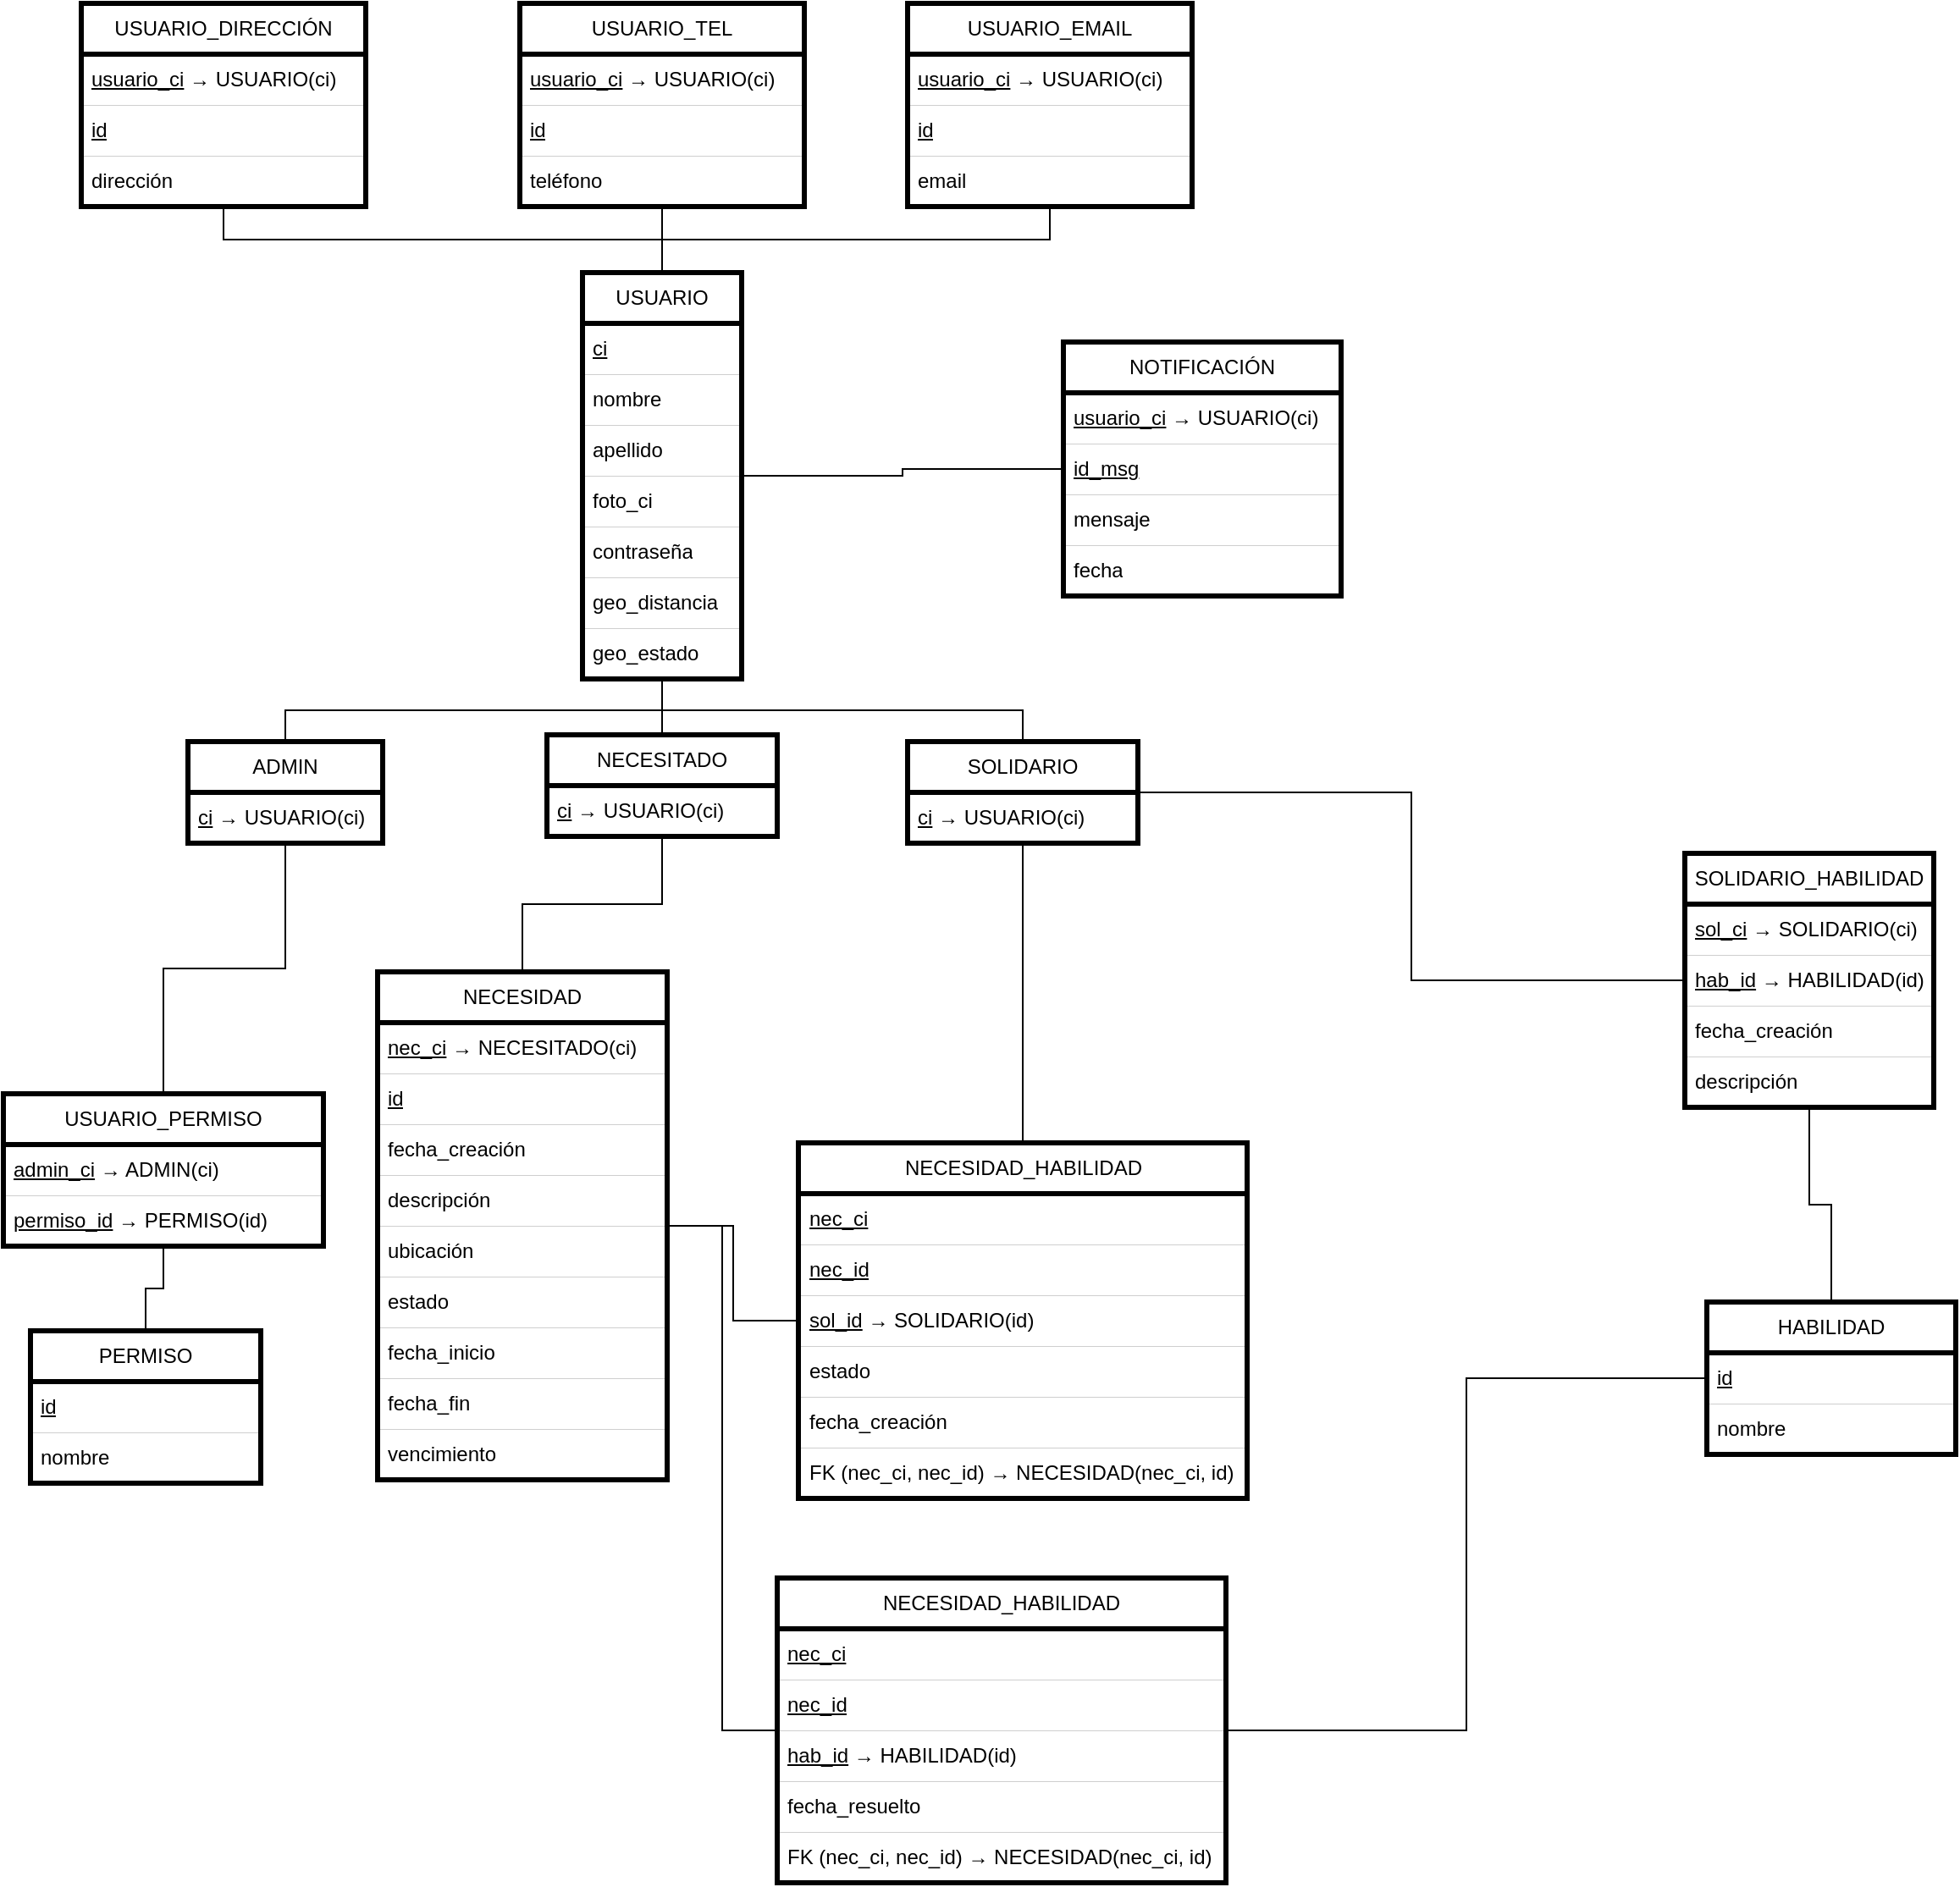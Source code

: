 <mxfile version="21.3.6">
  <diagram name="Página-1" id="zrf6kxMtCU2GZZKfEgIj">
    <mxGraphModel dx="2497" dy="1240" grid="0" gridSize="10" guides="1" tooltips="1" connect="1" arrows="1" fold="1" page="0" pageScale="1" pageWidth="827" pageHeight="1169" math="0" shadow="0">
      <root>
        <mxCell id="0" />
        <mxCell id="1" parent="0" />
        <mxCell id="dMZY4mZLo9hEpO47Zzg4-44" value="USUARIO" style="swimlane;fontStyle=0;childLayout=stackLayout;horizontal=1;startSize=30;horizontalStack=0;resizeParent=1;resizeParentMax=0;resizeLast=0;collapsible=1;marginBottom=0;whiteSpace=wrap;html=1;strokeWidth=3;" vertex="1" parent="1">
          <mxGeometry x="470" y="358" width="94" height="240" as="geometry" />
        </mxCell>
        <mxCell id="dMZY4mZLo9hEpO47Zzg4-45" value="&lt;u&gt;ci&lt;/u&gt;" style="text;strokeColor=default;fillColor=none;align=left;verticalAlign=middle;spacingLeft=4;spacingRight=4;overflow=hidden;points=[[0,0.5],[1,0.5]];portConstraint=eastwest;rotatable=0;whiteSpace=wrap;html=1;strokeWidth=0;" vertex="1" parent="dMZY4mZLo9hEpO47Zzg4-44">
          <mxGeometry y="30" width="94" height="30" as="geometry" />
        </mxCell>
        <mxCell id="dMZY4mZLo9hEpO47Zzg4-46" value="nombre" style="text;strokeColor=default;fillColor=none;align=left;verticalAlign=middle;spacingLeft=4;spacingRight=4;overflow=hidden;points=[[0,0.5],[1,0.5]];portConstraint=eastwest;rotatable=0;whiteSpace=wrap;html=1;strokeWidth=0;" vertex="1" parent="dMZY4mZLo9hEpO47Zzg4-44">
          <mxGeometry y="60" width="94" height="30" as="geometry" />
        </mxCell>
        <mxCell id="dMZY4mZLo9hEpO47Zzg4-47" value="apellido" style="text;strokeColor=default;fillColor=none;align=left;verticalAlign=middle;spacingLeft=4;spacingRight=4;overflow=hidden;points=[[0,0.5],[1,0.5]];portConstraint=eastwest;rotatable=0;whiteSpace=wrap;html=1;strokeWidth=0;" vertex="1" parent="dMZY4mZLo9hEpO47Zzg4-44">
          <mxGeometry y="90" width="94" height="30" as="geometry" />
        </mxCell>
        <mxCell id="dMZY4mZLo9hEpO47Zzg4-48" value="foto_ci" style="text;strokeColor=default;fillColor=none;align=left;verticalAlign=middle;spacingLeft=4;spacingRight=4;overflow=hidden;points=[[0,0.5],[1,0.5]];portConstraint=eastwest;rotatable=0;whiteSpace=wrap;html=1;strokeWidth=0;" vertex="1" parent="dMZY4mZLo9hEpO47Zzg4-44">
          <mxGeometry y="120" width="94" height="30" as="geometry" />
        </mxCell>
        <mxCell id="dMZY4mZLo9hEpO47Zzg4-49" value="contraseña" style="text;strokeColor=default;fillColor=none;align=left;verticalAlign=middle;spacingLeft=4;spacingRight=4;overflow=hidden;points=[[0,0.5],[1,0.5]];portConstraint=eastwest;rotatable=0;whiteSpace=wrap;html=1;strokeWidth=0;" vertex="1" parent="dMZY4mZLo9hEpO47Zzg4-44">
          <mxGeometry y="150" width="94" height="30" as="geometry" />
        </mxCell>
        <mxCell id="dMZY4mZLo9hEpO47Zzg4-53" value="geo_distancia" style="text;strokeColor=default;fillColor=none;align=left;verticalAlign=middle;spacingLeft=4;spacingRight=4;overflow=hidden;points=[[0,0.5],[1,0.5]];portConstraint=eastwest;rotatable=0;whiteSpace=wrap;html=1;strokeWidth=0;" vertex="1" parent="dMZY4mZLo9hEpO47Zzg4-44">
          <mxGeometry y="180" width="94" height="30" as="geometry" />
        </mxCell>
        <mxCell id="dMZY4mZLo9hEpO47Zzg4-52" value="geo_estado" style="text;strokeColor=default;fillColor=none;align=left;verticalAlign=middle;spacingLeft=4;spacingRight=4;overflow=hidden;points=[[0,0.5],[1,0.5]];portConstraint=eastwest;rotatable=0;whiteSpace=wrap;html=1;strokeWidth=0;" vertex="1" parent="dMZY4mZLo9hEpO47Zzg4-44">
          <mxGeometry y="210" width="94" height="30" as="geometry" />
        </mxCell>
        <mxCell id="dMZY4mZLo9hEpO47Zzg4-54" value="USUARIO_EMAIL" style="swimlane;fontStyle=0;childLayout=stackLayout;horizontal=1;startSize=30;horizontalStack=0;resizeParent=1;resizeParentMax=0;resizeLast=0;collapsible=1;marginBottom=0;whiteSpace=wrap;html=1;strokeWidth=3;" vertex="1" parent="1">
          <mxGeometry x="662" y="199" width="168" height="120" as="geometry" />
        </mxCell>
        <mxCell id="dMZY4mZLo9hEpO47Zzg4-55" value="&lt;span&gt;&lt;u&gt;usuario_ci&lt;/u&gt; → USUARIO(ci)&lt;br&gt;&lt;/span&gt;" style="text;strokeColor=default;fillColor=none;align=left;verticalAlign=middle;spacingLeft=4;spacingRight=4;overflow=hidden;points=[[0,0.5],[1,0.5]];portConstraint=eastwest;rotatable=0;whiteSpace=wrap;html=1;fontStyle=0;strokeWidth=0;" vertex="1" parent="dMZY4mZLo9hEpO47Zzg4-54">
          <mxGeometry y="30" width="168" height="30" as="geometry" />
        </mxCell>
        <mxCell id="dMZY4mZLo9hEpO47Zzg4-56" value="id" style="text;strokeColor=default;fillColor=none;align=left;verticalAlign=middle;spacingLeft=4;spacingRight=4;overflow=hidden;points=[[0,0.5],[1,0.5]];portConstraint=eastwest;rotatable=0;whiteSpace=wrap;html=1;fontStyle=4;strokeWidth=0;" vertex="1" parent="dMZY4mZLo9hEpO47Zzg4-54">
          <mxGeometry y="60" width="168" height="30" as="geometry" />
        </mxCell>
        <mxCell id="dMZY4mZLo9hEpO47Zzg4-57" value="email" style="text;strokeColor=default;fillColor=none;align=left;verticalAlign=middle;spacingLeft=4;spacingRight=4;overflow=hidden;points=[[0,0.5],[1,0.5]];portConstraint=eastwest;rotatable=0;whiteSpace=wrap;html=1;strokeWidth=0;" vertex="1" parent="dMZY4mZLo9hEpO47Zzg4-54">
          <mxGeometry y="90" width="168" height="30" as="geometry" />
        </mxCell>
        <mxCell id="dMZY4mZLo9hEpO47Zzg4-62" value="" style="endArrow=none;html=1;rounded=0;edgeStyle=elbowEdgeStyle;strokeWidth=1;elbow=vertical;" edge="1" parent="1" source="dMZY4mZLo9hEpO47Zzg4-44" target="dMZY4mZLo9hEpO47Zzg4-54">
          <mxGeometry width="50" height="50" relative="1" as="geometry">
            <mxPoint x="417" y="271" as="sourcePoint" />
            <mxPoint x="467" y="221" as="targetPoint" />
          </mxGeometry>
        </mxCell>
        <mxCell id="dMZY4mZLo9hEpO47Zzg4-63" value="NOTIFICACIÓN" style="swimlane;fontStyle=0;childLayout=stackLayout;horizontal=1;startSize=30;horizontalStack=0;resizeParent=1;resizeParentMax=0;resizeLast=0;collapsible=1;marginBottom=0;whiteSpace=wrap;html=1;strokeWidth=3;" vertex="1" parent="1">
          <mxGeometry x="754" y="399" width="164" height="150" as="geometry" />
        </mxCell>
        <mxCell id="dMZY4mZLo9hEpO47Zzg4-64" value="&lt;u&gt;usuario_ci&lt;/u&gt; → USUARIO(ci)" style="text;strokeColor=default;fillColor=none;align=left;verticalAlign=middle;spacingLeft=4;spacingRight=4;overflow=hidden;points=[[0,0.5],[1,0.5]];portConstraint=eastwest;rotatable=0;whiteSpace=wrap;html=1;strokeWidth=0;" vertex="1" parent="dMZY4mZLo9hEpO47Zzg4-63">
          <mxGeometry y="30" width="164" height="30" as="geometry" />
        </mxCell>
        <mxCell id="dMZY4mZLo9hEpO47Zzg4-65" value="id_msg" style="text;strokeColor=default;fillColor=none;align=left;verticalAlign=middle;spacingLeft=4;spacingRight=4;overflow=hidden;points=[[0,0.5],[1,0.5]];portConstraint=eastwest;rotatable=0;whiteSpace=wrap;html=1;fontStyle=4;strokeWidth=0;" vertex="1" parent="dMZY4mZLo9hEpO47Zzg4-63">
          <mxGeometry y="60" width="164" height="30" as="geometry" />
        </mxCell>
        <mxCell id="dMZY4mZLo9hEpO47Zzg4-66" value="mensaje" style="text;strokeColor=default;fillColor=none;align=left;verticalAlign=middle;spacingLeft=4;spacingRight=4;overflow=hidden;points=[[0,0.5],[1,0.5]];portConstraint=eastwest;rotatable=0;whiteSpace=wrap;html=1;strokeWidth=0;" vertex="1" parent="dMZY4mZLo9hEpO47Zzg4-63">
          <mxGeometry y="90" width="164" height="30" as="geometry" />
        </mxCell>
        <mxCell id="dMZY4mZLo9hEpO47Zzg4-67" value="fecha" style="text;strokeColor=default;fillColor=none;align=left;verticalAlign=middle;spacingLeft=4;spacingRight=4;overflow=hidden;points=[[0,0.5],[1,0.5]];portConstraint=eastwest;rotatable=0;whiteSpace=wrap;html=1;strokeWidth=0;" vertex="1" parent="dMZY4mZLo9hEpO47Zzg4-63">
          <mxGeometry y="120" width="164" height="30" as="geometry" />
        </mxCell>
        <mxCell id="dMZY4mZLo9hEpO47Zzg4-71" value="" style="endArrow=none;html=1;rounded=0;edgeStyle=elbowEdgeStyle;strokeWidth=1;" edge="1" parent="1" source="dMZY4mZLo9hEpO47Zzg4-63" target="dMZY4mZLo9hEpO47Zzg4-44">
          <mxGeometry width="50" height="50" relative="1" as="geometry">
            <mxPoint x="480" y="488" as="sourcePoint" />
            <mxPoint x="383" y="308" as="targetPoint" />
          </mxGeometry>
        </mxCell>
        <mxCell id="dMZY4mZLo9hEpO47Zzg4-72" value="ADMIN" style="swimlane;fontStyle=0;childLayout=stackLayout;horizontal=1;startSize=30;horizontalStack=0;resizeParent=1;resizeParentMax=0;resizeLast=0;collapsible=1;marginBottom=0;whiteSpace=wrap;html=1;strokeWidth=3;" vertex="1" parent="1">
          <mxGeometry x="237" y="635" width="115" height="60" as="geometry">
            <mxRectangle x="470" y="633" width="72" height="30" as="alternateBounds" />
          </mxGeometry>
        </mxCell>
        <mxCell id="dMZY4mZLo9hEpO47Zzg4-73" value="&lt;u&gt;ci&lt;/u&gt; → USUARIO(ci)" style="text;strokeColor=default;fillColor=none;align=left;verticalAlign=middle;spacingLeft=4;spacingRight=4;overflow=hidden;points=[[0,0.5],[1,0.5]];portConstraint=eastwest;rotatable=0;whiteSpace=wrap;html=1;strokeWidth=0;" vertex="1" parent="dMZY4mZLo9hEpO47Zzg4-72">
          <mxGeometry y="30" width="115" height="30" as="geometry" />
        </mxCell>
        <mxCell id="dMZY4mZLo9hEpO47Zzg4-80" value="USUARIO_PERMISO" style="swimlane;fontStyle=0;childLayout=stackLayout;horizontal=1;startSize=30;horizontalStack=0;resizeParent=1;resizeParentMax=0;resizeLast=0;collapsible=1;marginBottom=0;whiteSpace=wrap;html=1;strokeWidth=3;" vertex="1" parent="1">
          <mxGeometry x="128" y="843" width="189" height="90" as="geometry" />
        </mxCell>
        <mxCell id="dMZY4mZLo9hEpO47Zzg4-81" value="&lt;u&gt;admin_ci&lt;/u&gt; → ADMIN(ci)" style="text;strokeColor=default;fillColor=none;align=left;verticalAlign=middle;spacingLeft=4;spacingRight=4;overflow=hidden;points=[[0,0.5],[1,0.5]];portConstraint=eastwest;rotatable=0;whiteSpace=wrap;html=1;strokeWidth=0;" vertex="1" parent="dMZY4mZLo9hEpO47Zzg4-80">
          <mxGeometry y="30" width="189" height="30" as="geometry" />
        </mxCell>
        <mxCell id="dMZY4mZLo9hEpO47Zzg4-100" value="&lt;u&gt;permiso_id&lt;/u&gt; → PERMISO(id)" style="text;strokeColor=default;fillColor=none;align=left;verticalAlign=middle;spacingLeft=4;spacingRight=4;overflow=hidden;points=[[0,0.5],[1,0.5]];portConstraint=eastwest;rotatable=0;whiteSpace=wrap;html=1;strokeWidth=0;" vertex="1" parent="dMZY4mZLo9hEpO47Zzg4-80">
          <mxGeometry y="60" width="189" height="30" as="geometry" />
        </mxCell>
        <mxCell id="dMZY4mZLo9hEpO47Zzg4-88" value="" style="endArrow=none;html=1;rounded=0;edgeStyle=elbowEdgeStyle;strokeWidth=1;elbow=vertical;" edge="1" parent="1" source="dMZY4mZLo9hEpO47Zzg4-72" target="dMZY4mZLo9hEpO47Zzg4-44">
          <mxGeometry width="50" height="50" relative="1" as="geometry">
            <mxPoint x="793" y="383" as="sourcePoint" />
            <mxPoint x="574" y="413" as="targetPoint" />
          </mxGeometry>
        </mxCell>
        <mxCell id="dMZY4mZLo9hEpO47Zzg4-89" value="" style="endArrow=none;html=1;rounded=0;edgeStyle=elbowEdgeStyle;strokeWidth=1;elbow=vertical;" edge="1" parent="1" source="dMZY4mZLo9hEpO47Zzg4-72" target="dMZY4mZLo9hEpO47Zzg4-80">
          <mxGeometry width="50" height="50" relative="1" as="geometry">
            <mxPoint x="574" y="688" as="sourcePoint" />
            <mxPoint x="574" y="413" as="targetPoint" />
          </mxGeometry>
        </mxCell>
        <mxCell id="dMZY4mZLo9hEpO47Zzg4-90" value="NECESITADO" style="swimlane;fontStyle=0;childLayout=stackLayout;horizontal=1;startSize=30;horizontalStack=0;resizeParent=1;resizeParentMax=0;resizeLast=0;collapsible=1;marginBottom=0;whiteSpace=wrap;html=1;strokeWidth=3;" vertex="1" parent="1">
          <mxGeometry x="449" y="631" width="136" height="60" as="geometry" />
        </mxCell>
        <mxCell id="dMZY4mZLo9hEpO47Zzg4-91" value="&lt;u&gt;ci&lt;/u&gt; → USUARIO(ci)" style="text;strokeColor=default;fillColor=none;align=left;verticalAlign=middle;spacingLeft=4;spacingRight=4;overflow=hidden;points=[[0,0.5],[1,0.5]];portConstraint=eastwest;rotatable=0;whiteSpace=wrap;html=1;strokeWidth=0;" vertex="1" parent="dMZY4mZLo9hEpO47Zzg4-90">
          <mxGeometry y="30" width="136" height="30" as="geometry" />
        </mxCell>
        <mxCell id="dMZY4mZLo9hEpO47Zzg4-93" value="" style="endArrow=none;html=1;rounded=0;edgeStyle=elbowEdgeStyle;strokeWidth=1;elbow=vertical;" edge="1" parent="1" source="dMZY4mZLo9hEpO47Zzg4-90" target="dMZY4mZLo9hEpO47Zzg4-44">
          <mxGeometry width="50" height="50" relative="1" as="geometry">
            <mxPoint x="527" y="643" as="sourcePoint" />
            <mxPoint x="527" y="608" as="targetPoint" />
          </mxGeometry>
        </mxCell>
        <mxCell id="dMZY4mZLo9hEpO47Zzg4-94" value="SOLIDARIO" style="swimlane;fontStyle=0;childLayout=stackLayout;horizontal=1;startSize=30;horizontalStack=0;resizeParent=1;resizeParentMax=0;resizeLast=0;collapsible=1;marginBottom=0;whiteSpace=wrap;html=1;strokeWidth=3;" vertex="1" parent="1">
          <mxGeometry x="662" y="635" width="136" height="60" as="geometry" />
        </mxCell>
        <mxCell id="dMZY4mZLo9hEpO47Zzg4-95" value="&lt;u&gt;ci&lt;/u&gt; → USUARIO(ci)" style="text;strokeColor=default;fillColor=none;align=left;verticalAlign=middle;spacingLeft=4;spacingRight=4;overflow=hidden;points=[[0,0.5],[1,0.5]];portConstraint=eastwest;rotatable=0;whiteSpace=wrap;html=1;strokeWidth=0;" vertex="1" parent="dMZY4mZLo9hEpO47Zzg4-94">
          <mxGeometry y="30" width="136" height="30" as="geometry" />
        </mxCell>
        <mxCell id="dMZY4mZLo9hEpO47Zzg4-96" value="" style="endArrow=none;html=1;rounded=0;edgeStyle=elbowEdgeStyle;strokeWidth=1;elbow=vertical;" edge="1" parent="1" source="dMZY4mZLo9hEpO47Zzg4-94" target="dMZY4mZLo9hEpO47Zzg4-44">
          <mxGeometry width="50" height="50" relative="1" as="geometry">
            <mxPoint x="326" y="643" as="sourcePoint" />
            <mxPoint x="527" y="608" as="targetPoint" />
          </mxGeometry>
        </mxCell>
        <mxCell id="dMZY4mZLo9hEpO47Zzg4-102" value="" style="endArrow=none;html=1;rounded=0;edgeStyle=elbowEdgeStyle;strokeWidth=1;elbow=vertical;" edge="1" parent="1" source="dMZY4mZLo9hEpO47Zzg4-103" target="dMZY4mZLo9hEpO47Zzg4-90">
          <mxGeometry width="50" height="50" relative="1" as="geometry">
            <mxPoint x="320.5" y="756" as="sourcePoint" />
            <mxPoint x="527" y="608" as="targetPoint" />
          </mxGeometry>
        </mxCell>
        <mxCell id="dMZY4mZLo9hEpO47Zzg4-103" value="NECESIDAD" style="swimlane;fontStyle=0;childLayout=stackLayout;horizontal=1;startSize=30;horizontalStack=0;resizeParent=1;resizeParentMax=0;resizeLast=0;collapsible=1;marginBottom=0;whiteSpace=wrap;html=1;strokeWidth=3;" vertex="1" parent="1">
          <mxGeometry x="349" y="771" width="171" height="300" as="geometry" />
        </mxCell>
        <mxCell id="dMZY4mZLo9hEpO47Zzg4-106" value="&lt;u&gt;nec_ci&lt;/u&gt; → NECESITADO(ci)" style="text;strokeColor=default;fillColor=none;align=left;verticalAlign=middle;spacingLeft=4;spacingRight=4;overflow=hidden;points=[[0,0.5],[1,0.5]];portConstraint=eastwest;rotatable=0;whiteSpace=wrap;html=1;strokeWidth=0;" vertex="1" parent="dMZY4mZLo9hEpO47Zzg4-103">
          <mxGeometry y="30" width="171" height="30" as="geometry" />
        </mxCell>
        <mxCell id="dMZY4mZLo9hEpO47Zzg4-107" value="&lt;u&gt;id&lt;/u&gt;" style="text;strokeColor=default;fillColor=none;align=left;verticalAlign=middle;spacingLeft=4;spacingRight=4;overflow=hidden;points=[[0,0.5],[1,0.5]];portConstraint=eastwest;rotatable=0;whiteSpace=wrap;html=1;strokeWidth=0;" vertex="1" parent="dMZY4mZLo9hEpO47Zzg4-103">
          <mxGeometry y="60" width="171" height="30" as="geometry" />
        </mxCell>
        <mxCell id="dMZY4mZLo9hEpO47Zzg4-110" value="fecha_creación" style="text;strokeColor=default;fillColor=none;align=left;verticalAlign=middle;spacingLeft=4;spacingRight=4;overflow=hidden;points=[[0,0.5],[1,0.5]];portConstraint=eastwest;rotatable=0;whiteSpace=wrap;html=1;strokeWidth=0;" vertex="1" parent="dMZY4mZLo9hEpO47Zzg4-103">
          <mxGeometry y="90" width="171" height="30" as="geometry" />
        </mxCell>
        <mxCell id="dMZY4mZLo9hEpO47Zzg4-108" value="descripción" style="text;strokeColor=default;fillColor=none;align=left;verticalAlign=middle;spacingLeft=4;spacingRight=4;overflow=hidden;points=[[0,0.5],[1,0.5]];portConstraint=eastwest;rotatable=0;whiteSpace=wrap;html=1;strokeWidth=0;" vertex="1" parent="dMZY4mZLo9hEpO47Zzg4-103">
          <mxGeometry y="120" width="171" height="30" as="geometry" />
        </mxCell>
        <mxCell id="dMZY4mZLo9hEpO47Zzg4-169" value="ubicación" style="text;strokeColor=default;fillColor=none;align=left;verticalAlign=middle;spacingLeft=4;spacingRight=4;overflow=hidden;points=[[0,0.5],[1,0.5]];portConstraint=eastwest;rotatable=0;whiteSpace=wrap;html=1;strokeWidth=0;" vertex="1" parent="dMZY4mZLo9hEpO47Zzg4-103">
          <mxGeometry y="150" width="171" height="30" as="geometry" />
        </mxCell>
        <mxCell id="dMZY4mZLo9hEpO47Zzg4-111" value="estado" style="text;strokeColor=default;fillColor=none;align=left;verticalAlign=middle;spacingLeft=4;spacingRight=4;overflow=hidden;points=[[0,0.5],[1,0.5]];portConstraint=eastwest;rotatable=0;whiteSpace=wrap;html=1;strokeWidth=0;" vertex="1" parent="dMZY4mZLo9hEpO47Zzg4-103">
          <mxGeometry y="180" width="171" height="30" as="geometry" />
        </mxCell>
        <mxCell id="dMZY4mZLo9hEpO47Zzg4-109" value="fecha_inicio" style="text;strokeColor=default;fillColor=none;align=left;verticalAlign=middle;spacingLeft=4;spacingRight=4;overflow=hidden;points=[[0,0.5],[1,0.5]];portConstraint=eastwest;rotatable=0;whiteSpace=wrap;html=1;strokeWidth=0;" vertex="1" parent="dMZY4mZLo9hEpO47Zzg4-103">
          <mxGeometry y="210" width="171" height="30" as="geometry" />
        </mxCell>
        <mxCell id="dMZY4mZLo9hEpO47Zzg4-113" value="fecha_fin" style="text;strokeColor=default;fillColor=none;align=left;verticalAlign=middle;spacingLeft=4;spacingRight=4;overflow=hidden;points=[[0,0.5],[1,0.5]];portConstraint=eastwest;rotatable=0;whiteSpace=wrap;html=1;strokeWidth=0;" vertex="1" parent="dMZY4mZLo9hEpO47Zzg4-103">
          <mxGeometry y="240" width="171" height="30" as="geometry" />
        </mxCell>
        <mxCell id="dMZY4mZLo9hEpO47Zzg4-112" value="vencimiento" style="text;strokeColor=default;fillColor=none;align=left;verticalAlign=middle;spacingLeft=4;spacingRight=4;overflow=hidden;points=[[0,0.5],[1,0.5]];portConstraint=eastwest;rotatable=0;whiteSpace=wrap;html=1;strokeWidth=0;" vertex="1" parent="dMZY4mZLo9hEpO47Zzg4-103">
          <mxGeometry y="270" width="171" height="30" as="geometry" />
        </mxCell>
        <mxCell id="dMZY4mZLo9hEpO47Zzg4-114" value="NECESIDAD_HABILIDAD" style="swimlane;fontStyle=0;childLayout=stackLayout;horizontal=1;startSize=30;horizontalStack=0;resizeParent=1;resizeParentMax=0;resizeLast=0;collapsible=1;marginBottom=0;whiteSpace=wrap;html=1;strokeWidth=3;" vertex="1" parent="1">
          <mxGeometry x="585" y="1129" width="265" height="180" as="geometry" />
        </mxCell>
        <mxCell id="dMZY4mZLo9hEpO47Zzg4-115" value="&lt;u&gt;nec_ci&lt;/u&gt;" style="text;strokeColor=default;fillColor=none;align=left;verticalAlign=middle;spacingLeft=4;spacingRight=4;overflow=hidden;points=[[0,0.5],[1,0.5]];portConstraint=eastwest;rotatable=0;whiteSpace=wrap;html=1;strokeWidth=0;" vertex="1" parent="dMZY4mZLo9hEpO47Zzg4-114">
          <mxGeometry y="30" width="265" height="30" as="geometry" />
        </mxCell>
        <mxCell id="dMZY4mZLo9hEpO47Zzg4-123" value="&lt;u&gt;nec_id&lt;/u&gt;" style="text;strokeColor=default;fillColor=none;align=left;verticalAlign=middle;spacingLeft=4;spacingRight=4;overflow=hidden;points=[[0,0.5],[1,0.5]];portConstraint=eastwest;rotatable=0;whiteSpace=wrap;html=1;strokeWidth=0;" vertex="1" parent="dMZY4mZLo9hEpO47Zzg4-114">
          <mxGeometry y="60" width="265" height="30" as="geometry" />
        </mxCell>
        <mxCell id="dMZY4mZLo9hEpO47Zzg4-125" value="&lt;u&gt;hab_id&lt;/u&gt;&lt;u&gt;&lt;/u&gt;&lt;u&gt;&lt;/u&gt; → HABILIDAD(id)" style="text;strokeColor=default;fillColor=none;align=left;verticalAlign=middle;spacingLeft=4;spacingRight=4;overflow=hidden;points=[[0,0.5],[1,0.5]];portConstraint=eastwest;rotatable=0;whiteSpace=wrap;html=1;strokeWidth=0;" vertex="1" parent="dMZY4mZLo9hEpO47Zzg4-114">
          <mxGeometry y="90" width="265" height="30" as="geometry" />
        </mxCell>
        <mxCell id="dMZY4mZLo9hEpO47Zzg4-117" value="fecha_resuelto" style="text;strokeColor=default;fillColor=none;align=left;verticalAlign=middle;spacingLeft=4;spacingRight=4;overflow=hidden;points=[[0,0.5],[1,0.5]];portConstraint=eastwest;rotatable=0;whiteSpace=wrap;html=1;strokeWidth=0;" vertex="1" parent="dMZY4mZLo9hEpO47Zzg4-114">
          <mxGeometry y="120" width="265" height="30" as="geometry" />
        </mxCell>
        <mxCell id="dMZY4mZLo9hEpO47Zzg4-138" value="FK (nec_ci, nec_id) → NECESIDAD(nec_ci, id)" style="text;strokeColor=default;fillColor=none;align=left;verticalAlign=middle;spacingLeft=4;spacingRight=4;overflow=hidden;points=[[0,0.5],[1,0.5]];portConstraint=eastwest;rotatable=0;whiteSpace=wrap;html=1;strokeWidth=0;" vertex="1" parent="dMZY4mZLo9hEpO47Zzg4-114">
          <mxGeometry y="150" width="265" height="30" as="geometry" />
        </mxCell>
        <mxCell id="dMZY4mZLo9hEpO47Zzg4-126" value="SOLIDARIO_HABILIDAD" style="swimlane;fontStyle=0;childLayout=stackLayout;horizontal=1;startSize=30;horizontalStack=0;resizeParent=1;resizeParentMax=0;resizeLast=0;collapsible=1;marginBottom=0;whiteSpace=wrap;html=1;strokeWidth=3;" vertex="1" parent="1">
          <mxGeometry x="1121" y="701" width="147" height="150" as="geometry" />
        </mxCell>
        <mxCell id="dMZY4mZLo9hEpO47Zzg4-127" value="&lt;u&gt;sol_ci&lt;/u&gt; → SOLIDARIO(ci)" style="text;strokeColor=default;fillColor=none;align=left;verticalAlign=middle;spacingLeft=4;spacingRight=4;overflow=hidden;points=[[0,0.5],[1,0.5]];portConstraint=eastwest;rotatable=0;whiteSpace=wrap;html=1;strokeWidth=0;" vertex="1" parent="dMZY4mZLo9hEpO47Zzg4-126">
          <mxGeometry y="30" width="147" height="30" as="geometry" />
        </mxCell>
        <mxCell id="dMZY4mZLo9hEpO47Zzg4-128" value="&lt;u&gt;hab_id&lt;/u&gt;&lt;u&gt;&lt;/u&gt; → HABILIDAD(id)" style="text;strokeColor=default;fillColor=none;align=left;verticalAlign=middle;spacingLeft=4;spacingRight=4;overflow=hidden;points=[[0,0.5],[1,0.5]];portConstraint=eastwest;rotatable=0;whiteSpace=wrap;html=1;strokeWidth=0;" vertex="1" parent="dMZY4mZLo9hEpO47Zzg4-126">
          <mxGeometry y="60" width="147" height="30" as="geometry" />
        </mxCell>
        <mxCell id="dMZY4mZLo9hEpO47Zzg4-129" value="&lt;div&gt;fecha_creación&lt;/div&gt;" style="text;strokeColor=default;fillColor=none;align=left;verticalAlign=middle;spacingLeft=4;spacingRight=4;overflow=hidden;points=[[0,0.5],[1,0.5]];portConstraint=eastwest;rotatable=0;whiteSpace=wrap;html=1;strokeWidth=0;" vertex="1" parent="dMZY4mZLo9hEpO47Zzg4-126">
          <mxGeometry y="90" width="147" height="30" as="geometry" />
        </mxCell>
        <mxCell id="dMZY4mZLo9hEpO47Zzg4-130" value="descripción" style="text;strokeColor=default;fillColor=none;align=left;verticalAlign=middle;spacingLeft=4;spacingRight=4;overflow=hidden;points=[[0,0.5],[1,0.5]];portConstraint=eastwest;rotatable=0;whiteSpace=wrap;html=1;strokeWidth=0;" vertex="1" parent="dMZY4mZLo9hEpO47Zzg4-126">
          <mxGeometry y="120" width="147" height="30" as="geometry" />
        </mxCell>
        <mxCell id="dMZY4mZLo9hEpO47Zzg4-131" value="" style="endArrow=none;html=1;rounded=0;edgeStyle=elbowEdgeStyle;strokeWidth=1;" edge="1" parent="1" source="dMZY4mZLo9hEpO47Zzg4-126" target="dMZY4mZLo9hEpO47Zzg4-94">
          <mxGeometry width="50" height="50" relative="1" as="geometry">
            <mxPoint x="740" y="645" as="sourcePoint" />
            <mxPoint x="776" y="652" as="targetPoint" />
          </mxGeometry>
        </mxCell>
        <mxCell id="dMZY4mZLo9hEpO47Zzg4-132" value="HABILIDAD" style="swimlane;fontStyle=0;childLayout=stackLayout;horizontal=1;startSize=30;horizontalStack=0;resizeParent=1;resizeParentMax=0;resizeLast=0;collapsible=1;marginBottom=0;whiteSpace=wrap;html=1;strokeWidth=3;" vertex="1" parent="1">
          <mxGeometry x="1134" y="966" width="147" height="90" as="geometry" />
        </mxCell>
        <mxCell id="dMZY4mZLo9hEpO47Zzg4-133" value="&lt;u&gt;id&lt;/u&gt;" style="text;strokeColor=default;fillColor=none;align=left;verticalAlign=middle;spacingLeft=4;spacingRight=4;overflow=hidden;points=[[0,0.5],[1,0.5]];portConstraint=eastwest;rotatable=0;whiteSpace=wrap;html=1;strokeWidth=0;" vertex="1" parent="dMZY4mZLo9hEpO47Zzg4-132">
          <mxGeometry y="30" width="147" height="30" as="geometry" />
        </mxCell>
        <mxCell id="dMZY4mZLo9hEpO47Zzg4-136" value="nombre" style="text;strokeColor=default;fillColor=none;align=left;verticalAlign=middle;spacingLeft=4;spacingRight=4;overflow=hidden;points=[[0,0.5],[1,0.5]];portConstraint=eastwest;rotatable=0;whiteSpace=wrap;html=1;strokeWidth=0;" vertex="1" parent="dMZY4mZLo9hEpO47Zzg4-132">
          <mxGeometry y="60" width="147" height="30" as="geometry" />
        </mxCell>
        <mxCell id="dMZY4mZLo9hEpO47Zzg4-137" value="" style="endArrow=none;html=1;rounded=0;edgeStyle=elbowEdgeStyle;strokeWidth=1;elbow=vertical;" edge="1" parent="1" source="dMZY4mZLo9hEpO47Zzg4-132" target="dMZY4mZLo9hEpO47Zzg4-126">
          <mxGeometry width="50" height="50" relative="1" as="geometry">
            <mxPoint x="1141" y="906" as="sourcePoint" />
            <mxPoint x="898" y="795" as="targetPoint" />
          </mxGeometry>
        </mxCell>
        <mxCell id="dMZY4mZLo9hEpO47Zzg4-139" value="" style="endArrow=none;html=1;rounded=0;edgeStyle=elbowEdgeStyle;strokeWidth=1;" edge="1" parent="1" source="dMZY4mZLo9hEpO47Zzg4-103" target="dMZY4mZLo9hEpO47Zzg4-114">
          <mxGeometry width="50" height="50" relative="1" as="geometry">
            <mxPoint x="334" y="852" as="sourcePoint" />
            <mxPoint x="326" y="703" as="targetPoint" />
          </mxGeometry>
        </mxCell>
        <mxCell id="dMZY4mZLo9hEpO47Zzg4-141" value="" style="endArrow=none;html=1;rounded=0;edgeStyle=elbowEdgeStyle;strokeWidth=1;" edge="1" parent="1" source="dMZY4mZLo9hEpO47Zzg4-132" target="dMZY4mZLo9hEpO47Zzg4-114">
          <mxGeometry width="50" height="50" relative="1" as="geometry">
            <mxPoint x="1134" y="1101.0" as="sourcePoint" />
            <mxPoint x="595" y="1229" as="targetPoint" />
          </mxGeometry>
        </mxCell>
        <mxCell id="dMZY4mZLo9hEpO47Zzg4-142" value="NECESIDAD_HABILIDAD" style="swimlane;fontStyle=0;childLayout=stackLayout;horizontal=1;startSize=30;horizontalStack=0;resizeParent=1;resizeParentMax=0;resizeLast=0;collapsible=1;marginBottom=0;whiteSpace=wrap;html=1;strokeWidth=3;" vertex="1" parent="1">
          <mxGeometry x="597.5" y="872" width="265" height="210" as="geometry" />
        </mxCell>
        <mxCell id="dMZY4mZLo9hEpO47Zzg4-143" value="&lt;u&gt;nec_ci&lt;/u&gt;" style="text;strokeColor=default;fillColor=none;align=left;verticalAlign=middle;spacingLeft=4;spacingRight=4;overflow=hidden;points=[[0,0.5],[1,0.5]];portConstraint=eastwest;rotatable=0;whiteSpace=wrap;html=1;strokeWidth=0;" vertex="1" parent="dMZY4mZLo9hEpO47Zzg4-142">
          <mxGeometry y="30" width="265" height="30" as="geometry" />
        </mxCell>
        <mxCell id="dMZY4mZLo9hEpO47Zzg4-144" value="&lt;u&gt;nec_id&lt;/u&gt;" style="text;strokeColor=default;fillColor=none;align=left;verticalAlign=middle;spacingLeft=4;spacingRight=4;overflow=hidden;points=[[0,0.5],[1,0.5]];portConstraint=eastwest;rotatable=0;whiteSpace=wrap;html=1;strokeWidth=0;" vertex="1" parent="dMZY4mZLo9hEpO47Zzg4-142">
          <mxGeometry y="60" width="265" height="30" as="geometry" />
        </mxCell>
        <mxCell id="dMZY4mZLo9hEpO47Zzg4-145" value="&lt;u&gt;sol_id&lt;/u&gt; → SOLIDARIO(id)" style="text;strokeColor=default;fillColor=none;align=left;verticalAlign=middle;spacingLeft=4;spacingRight=4;overflow=hidden;points=[[0,0.5],[1,0.5]];portConstraint=eastwest;rotatable=0;whiteSpace=wrap;html=1;strokeWidth=0;" vertex="1" parent="dMZY4mZLo9hEpO47Zzg4-142">
          <mxGeometry y="90" width="265" height="30" as="geometry" />
        </mxCell>
        <mxCell id="dMZY4mZLo9hEpO47Zzg4-148" value="estado" style="text;strokeColor=default;fillColor=none;align=left;verticalAlign=middle;spacingLeft=4;spacingRight=4;overflow=hidden;points=[[0,0.5],[1,0.5]];portConstraint=eastwest;rotatable=0;whiteSpace=wrap;html=1;strokeWidth=0;" vertex="1" parent="dMZY4mZLo9hEpO47Zzg4-142">
          <mxGeometry y="120" width="265" height="30" as="geometry" />
        </mxCell>
        <mxCell id="dMZY4mZLo9hEpO47Zzg4-146" value="fecha_creación" style="text;strokeColor=default;fillColor=none;align=left;verticalAlign=middle;spacingLeft=4;spacingRight=4;overflow=hidden;points=[[0,0.5],[1,0.5]];portConstraint=eastwest;rotatable=0;whiteSpace=wrap;html=1;strokeWidth=0;" vertex="1" parent="dMZY4mZLo9hEpO47Zzg4-142">
          <mxGeometry y="150" width="265" height="30" as="geometry" />
        </mxCell>
        <mxCell id="dMZY4mZLo9hEpO47Zzg4-147" value="FK (nec_ci, nec_id) → NECESIDAD(nec_ci, id)" style="text;strokeColor=default;fillColor=none;align=left;verticalAlign=middle;spacingLeft=4;spacingRight=4;overflow=hidden;points=[[0,0.5],[1,0.5]];portConstraint=eastwest;rotatable=0;whiteSpace=wrap;html=1;strokeWidth=0;" vertex="1" parent="dMZY4mZLo9hEpO47Zzg4-142">
          <mxGeometry y="180" width="265" height="30" as="geometry" />
        </mxCell>
        <mxCell id="dMZY4mZLo9hEpO47Zzg4-149" value="" style="endArrow=none;html=1;rounded=0;edgeStyle=elbowEdgeStyle;strokeWidth=1;elbow=vertical;" edge="1" parent="1" source="dMZY4mZLo9hEpO47Zzg4-142" target="dMZY4mZLo9hEpO47Zzg4-94">
          <mxGeometry width="50" height="50" relative="1" as="geometry">
            <mxPoint x="1138" y="976" as="sourcePoint" />
            <mxPoint x="1125" y="861" as="targetPoint" />
          </mxGeometry>
        </mxCell>
        <mxCell id="dMZY4mZLo9hEpO47Zzg4-150" value="" style="endArrow=none;html=1;rounded=0;edgeStyle=elbowEdgeStyle;strokeWidth=1;" edge="1" parent="1" source="dMZY4mZLo9hEpO47Zzg4-103" target="dMZY4mZLo9hEpO47Zzg4-142">
          <mxGeometry width="50" height="50" relative="1" as="geometry">
            <mxPoint x="419" y="987" as="sourcePoint" />
            <mxPoint x="595" y="1139" as="targetPoint" />
          </mxGeometry>
        </mxCell>
        <mxCell id="dMZY4mZLo9hEpO47Zzg4-151" value="USUARIO_DIRECCIÓN" style="swimlane;fontStyle=0;childLayout=stackLayout;horizontal=1;startSize=30;horizontalStack=0;resizeParent=1;resizeParentMax=0;resizeLast=0;collapsible=1;marginBottom=0;whiteSpace=wrap;html=1;strokeWidth=3;" vertex="1" parent="1">
          <mxGeometry x="174" y="199" width="168" height="120" as="geometry" />
        </mxCell>
        <mxCell id="dMZY4mZLo9hEpO47Zzg4-152" value="&lt;span&gt;&lt;u&gt;usuario_ci&lt;/u&gt; → USUARIO(ci)&lt;br&gt;&lt;/span&gt;" style="text;strokeColor=default;fillColor=none;align=left;verticalAlign=middle;spacingLeft=4;spacingRight=4;overflow=hidden;points=[[0,0.5],[1,0.5]];portConstraint=eastwest;rotatable=0;whiteSpace=wrap;html=1;fontStyle=0;strokeWidth=0;" vertex="1" parent="dMZY4mZLo9hEpO47Zzg4-151">
          <mxGeometry y="30" width="168" height="30" as="geometry" />
        </mxCell>
        <mxCell id="dMZY4mZLo9hEpO47Zzg4-153" value="id" style="text;strokeColor=default;fillColor=none;align=left;verticalAlign=middle;spacingLeft=4;spacingRight=4;overflow=hidden;points=[[0,0.5],[1,0.5]];portConstraint=eastwest;rotatable=0;whiteSpace=wrap;html=1;fontStyle=4;strokeWidth=0;" vertex="1" parent="dMZY4mZLo9hEpO47Zzg4-151">
          <mxGeometry y="60" width="168" height="30" as="geometry" />
        </mxCell>
        <mxCell id="dMZY4mZLo9hEpO47Zzg4-154" value="dirección" style="text;strokeColor=default;fillColor=none;align=left;verticalAlign=middle;spacingLeft=4;spacingRight=4;overflow=hidden;points=[[0,0.5],[1,0.5]];portConstraint=eastwest;rotatable=0;whiteSpace=wrap;html=1;strokeWidth=0;" vertex="1" parent="dMZY4mZLo9hEpO47Zzg4-151">
          <mxGeometry y="90" width="168" height="30" as="geometry" />
        </mxCell>
        <mxCell id="dMZY4mZLo9hEpO47Zzg4-155" value="USUARIO_TEL" style="swimlane;fontStyle=0;childLayout=stackLayout;horizontal=1;startSize=30;horizontalStack=0;resizeParent=1;resizeParentMax=0;resizeLast=0;collapsible=1;marginBottom=0;whiteSpace=wrap;html=1;strokeWidth=3;" vertex="1" parent="1">
          <mxGeometry x="433" y="199" width="168" height="120" as="geometry" />
        </mxCell>
        <mxCell id="dMZY4mZLo9hEpO47Zzg4-156" value="&lt;span&gt;&lt;u&gt;usuario_ci&lt;/u&gt; → USUARIO(ci)&lt;br&gt;&lt;/span&gt;" style="text;strokeColor=default;fillColor=none;align=left;verticalAlign=middle;spacingLeft=4;spacingRight=4;overflow=hidden;points=[[0,0.5],[1,0.5]];portConstraint=eastwest;rotatable=0;whiteSpace=wrap;html=1;fontStyle=0;strokeWidth=0;" vertex="1" parent="dMZY4mZLo9hEpO47Zzg4-155">
          <mxGeometry y="30" width="168" height="30" as="geometry" />
        </mxCell>
        <mxCell id="dMZY4mZLo9hEpO47Zzg4-157" value="id" style="text;strokeColor=default;fillColor=none;align=left;verticalAlign=middle;spacingLeft=4;spacingRight=4;overflow=hidden;points=[[0,0.5],[1,0.5]];portConstraint=eastwest;rotatable=0;whiteSpace=wrap;html=1;fontStyle=4;strokeWidth=0;" vertex="1" parent="dMZY4mZLo9hEpO47Zzg4-155">
          <mxGeometry y="60" width="168" height="30" as="geometry" />
        </mxCell>
        <mxCell id="dMZY4mZLo9hEpO47Zzg4-158" value="teléfono" style="text;strokeColor=default;fillColor=none;align=left;verticalAlign=middle;spacingLeft=4;spacingRight=4;overflow=hidden;points=[[0,0.5],[1,0.5]];portConstraint=eastwest;rotatable=0;whiteSpace=wrap;html=1;strokeWidth=0;" vertex="1" parent="dMZY4mZLo9hEpO47Zzg4-155">
          <mxGeometry y="90" width="168" height="30" as="geometry" />
        </mxCell>
        <mxCell id="dMZY4mZLo9hEpO47Zzg4-160" value="" style="endArrow=none;html=1;rounded=0;edgeStyle=elbowEdgeStyle;strokeWidth=1;elbow=vertical;" edge="1" parent="1" source="dMZY4mZLo9hEpO47Zzg4-44" target="dMZY4mZLo9hEpO47Zzg4-155">
          <mxGeometry width="50" height="50" relative="1" as="geometry">
            <mxPoint x="480" y="488" as="sourcePoint" />
            <mxPoint x="358" y="451" as="targetPoint" />
          </mxGeometry>
        </mxCell>
        <mxCell id="dMZY4mZLo9hEpO47Zzg4-161" value="" style="endArrow=none;html=1;rounded=0;edgeStyle=elbowEdgeStyle;strokeWidth=1;elbow=vertical;" edge="1" parent="1" source="dMZY4mZLo9hEpO47Zzg4-44" target="dMZY4mZLo9hEpO47Zzg4-151">
          <mxGeometry width="50" height="50" relative="1" as="geometry">
            <mxPoint x="527" y="368" as="sourcePoint" />
            <mxPoint x="516" y="329" as="targetPoint" />
          </mxGeometry>
        </mxCell>
        <mxCell id="dMZY4mZLo9hEpO47Zzg4-162" value="PERMISO" style="swimlane;fontStyle=0;childLayout=stackLayout;horizontal=1;startSize=30;horizontalStack=0;resizeParent=1;resizeParentMax=0;resizeLast=0;collapsible=1;marginBottom=0;whiteSpace=wrap;html=1;strokeWidth=3;" vertex="1" parent="1">
          <mxGeometry x="144" y="983" width="136" height="90" as="geometry" />
        </mxCell>
        <mxCell id="dMZY4mZLo9hEpO47Zzg4-164" value="&lt;u&gt;id&lt;/u&gt;" style="text;strokeColor=default;fillColor=none;align=left;verticalAlign=middle;spacingLeft=4;spacingRight=4;overflow=hidden;points=[[0,0.5],[1,0.5]];portConstraint=eastwest;rotatable=0;whiteSpace=wrap;html=1;strokeWidth=0;" vertex="1" parent="dMZY4mZLo9hEpO47Zzg4-162">
          <mxGeometry y="30" width="136" height="30" as="geometry" />
        </mxCell>
        <mxCell id="dMZY4mZLo9hEpO47Zzg4-165" value="nombre" style="text;strokeColor=default;fillColor=none;align=left;verticalAlign=middle;spacingLeft=4;spacingRight=4;overflow=hidden;points=[[0,0.5],[1,0.5]];portConstraint=eastwest;rotatable=0;whiteSpace=wrap;html=1;strokeWidth=0;" vertex="1" parent="dMZY4mZLo9hEpO47Zzg4-162">
          <mxGeometry y="60" width="136" height="30" as="geometry" />
        </mxCell>
        <mxCell id="dMZY4mZLo9hEpO47Zzg4-167" value="" style="endArrow=none;html=1;rounded=0;edgeStyle=elbowEdgeStyle;strokeWidth=1;elbow=vertical;" edge="1" parent="1" source="dMZY4mZLo9hEpO47Zzg4-162" target="dMZY4mZLo9hEpO47Zzg4-80">
          <mxGeometry width="50" height="50" relative="1" as="geometry">
            <mxPoint x="305" y="705" as="sourcePoint" />
            <mxPoint x="233" y="853" as="targetPoint" />
          </mxGeometry>
        </mxCell>
      </root>
    </mxGraphModel>
  </diagram>
</mxfile>
